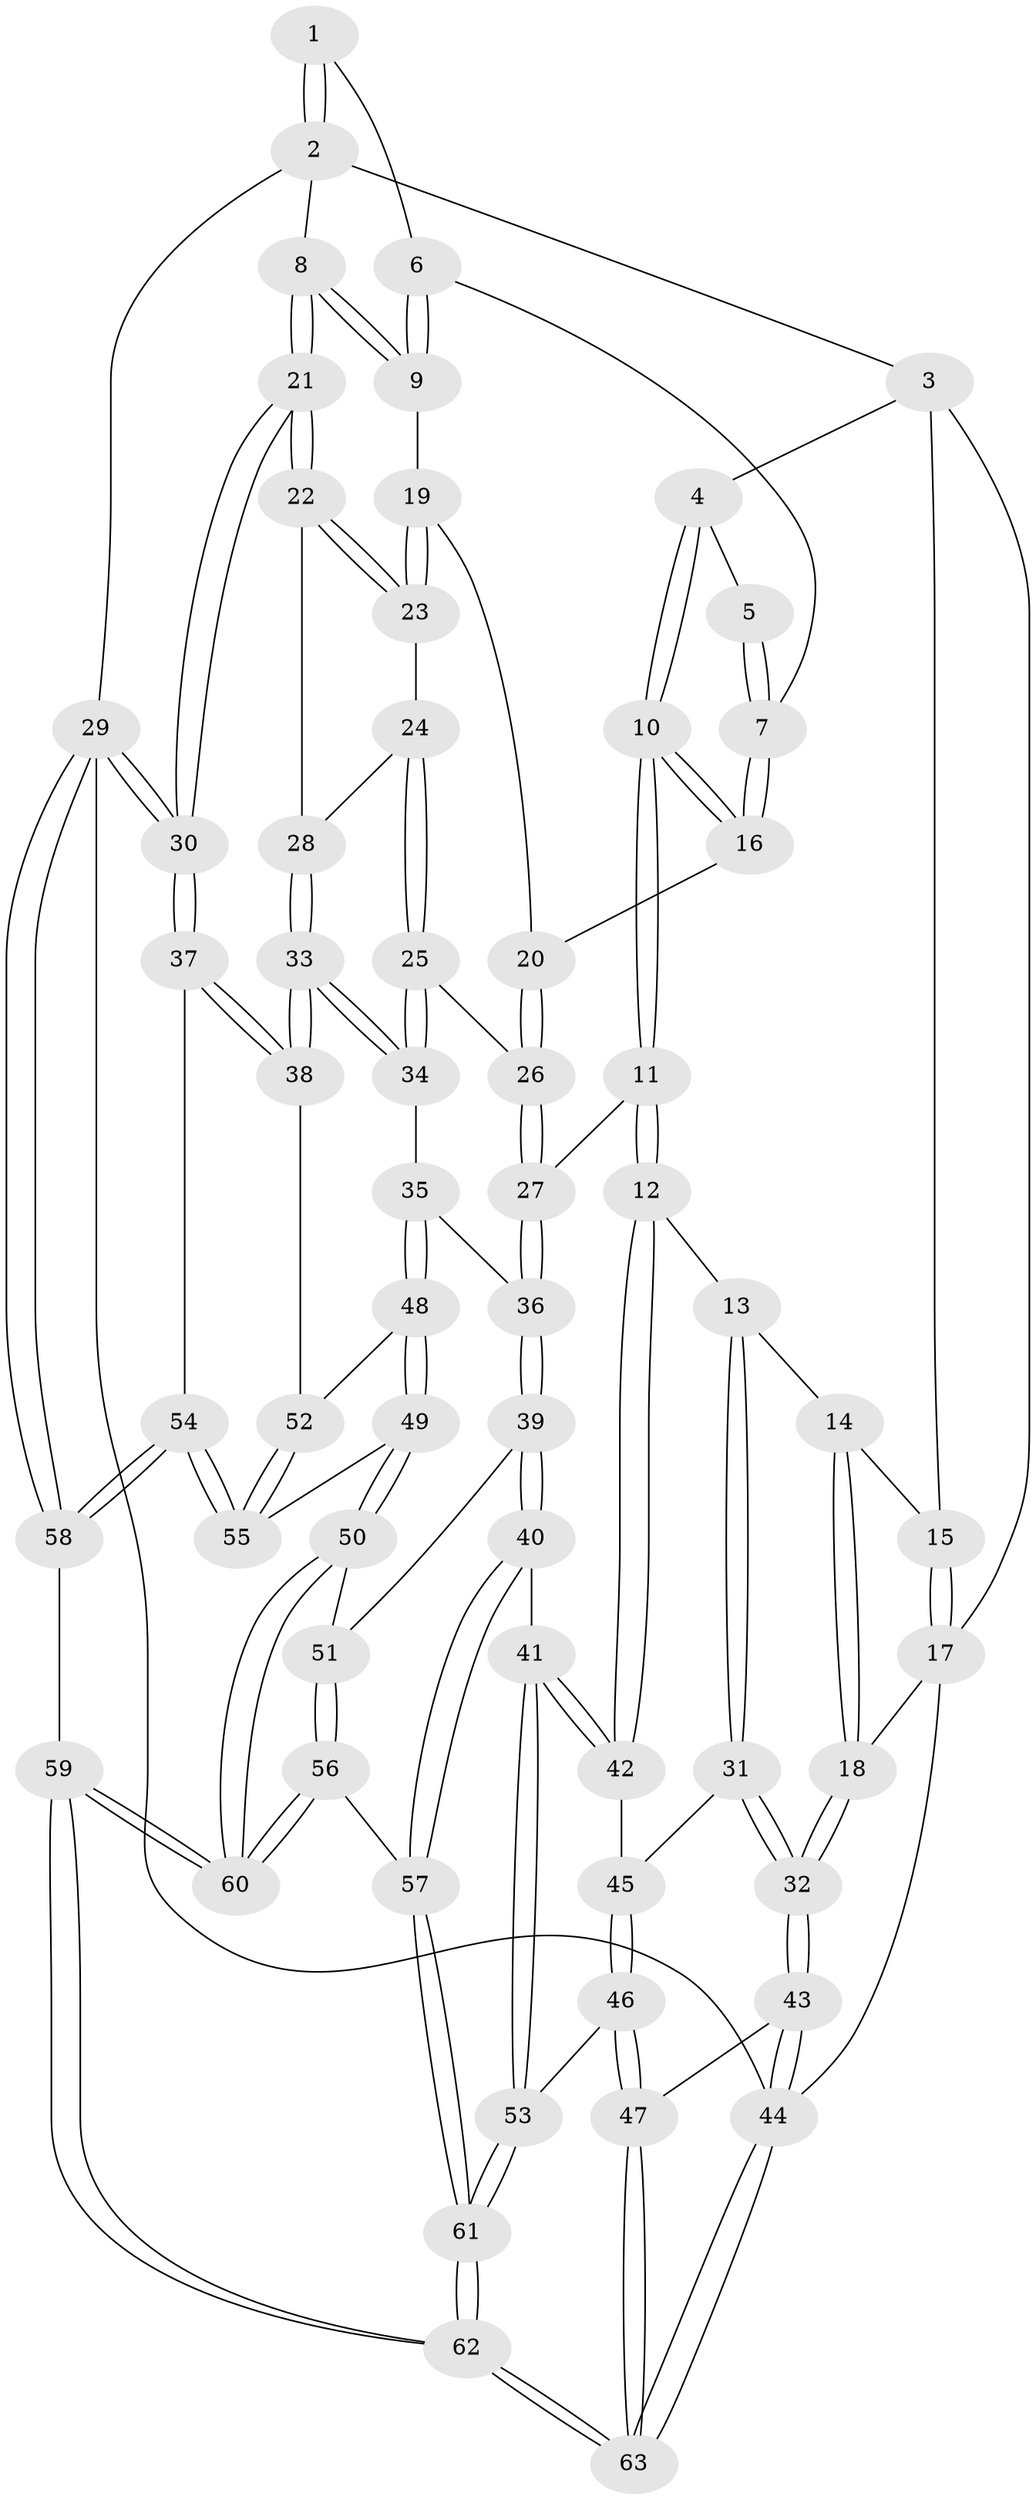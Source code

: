 // coarse degree distribution, {4: 0.2222222222222222, 3: 0.7555555555555555, 2: 0.022222222222222223}
// Generated by graph-tools (version 1.1) at 2025/38/03/04/25 23:38:21]
// undirected, 63 vertices, 154 edges
graph export_dot {
  node [color=gray90,style=filled];
  1 [pos="+0.9724742995186574+0"];
  2 [pos="+1+0"];
  3 [pos="+0.3499498779157456+0"];
  4 [pos="+0.36584449131443075+0"];
  5 [pos="+0.7904784437737269+0"];
  6 [pos="+0.8363628796322797+0.13234581370647794"];
  7 [pos="+0.6647158669681934+0.2680889807484849"];
  8 [pos="+1+0.1306919938041628"];
  9 [pos="+0.8616903136229255+0.32486561662123736"];
  10 [pos="+0.5458215633067579+0.3080901456782065"];
  11 [pos="+0.48714162006959416+0.4919271192377354"];
  12 [pos="+0.42052252424739733+0.5334376440704572"];
  13 [pos="+0.2780739929904898+0.47256066155714005"];
  14 [pos="+0.21085656280092266+0.2708210188359006"];
  15 [pos="+0.28241414315303204+0.040643390485622224"];
  16 [pos="+0.6370677694865992+0.2980799351433536"];
  17 [pos="+0+0.29821656647819633"];
  18 [pos="+0+0.43503162075613694"];
  19 [pos="+0.8601108959570266+0.3267188317107551"];
  20 [pos="+0.7362598666171585+0.334528711040017"];
  21 [pos="+1+0.4728475900667927"];
  22 [pos="+1+0.4773674231556477"];
  23 [pos="+0.88855165400952+0.41616168205241755"];
  24 [pos="+0.8380683290464452+0.5238545007932395"];
  25 [pos="+0.7940329470765252+0.5353067014669588"];
  26 [pos="+0.7898611753345042+0.5329125755871832"];
  27 [pos="+0.5141928704726245+0.5072430686933215"];
  28 [pos="+0.8995669327566648+0.5554644300839144"];
  29 [pos="+1+1"];
  30 [pos="+1+0.7450360731848067"];
  31 [pos="+0+0.5416533598277186"];
  32 [pos="+0+0.5382420449999125"];
  33 [pos="+0.9405295418667693+0.7079460968369095"];
  34 [pos="+0.778001624255883+0.6472085308626061"];
  35 [pos="+0.7213600394475548+0.7081772426514759"];
  36 [pos="+0.6652860334687068+0.6945222341006891"];
  37 [pos="+1+0.7394069444167266"];
  38 [pos="+0.9479119839323029+0.7166694157627739"];
  39 [pos="+0.5987477842240558+0.7699515190327053"];
  40 [pos="+0.45086756894708+0.7834136749481101"];
  41 [pos="+0.4193448799249994+0.7448779118573992"];
  42 [pos="+0.39634314226330997+0.6194070326580171"];
  43 [pos="+0+0.733556860021972"];
  44 [pos="+0+1"];
  45 [pos="+0.21273742228906709+0.6988668005647185"];
  46 [pos="+0.17331362304919815+0.8358105413752817"];
  47 [pos="+0.11108681975872477+0.8598419591138696"];
  48 [pos="+0.742295901395634+0.7546768587788506"];
  49 [pos="+0.7434272754950254+0.7894037220800435"];
  50 [pos="+0.7357116878000574+0.8126906758303721"];
  51 [pos="+0.6272259863449116+0.8299089477853118"];
  52 [pos="+0.9076434209424546+0.750351279388168"];
  53 [pos="+0.2647077747781737+0.8649884407326323"];
  54 [pos="+0.8725036403455334+0.9175291440561878"];
  55 [pos="+0.867156475839455+0.8318987788193687"];
  56 [pos="+0.596955201271061+0.9404335837936925"];
  57 [pos="+0.47453309260647625+0.8798893137562905"];
  58 [pos="+0.8090483341425204+1"];
  59 [pos="+0.7970091575731718+1"];
  60 [pos="+0.7643734159753417+1"];
  61 [pos="+0.34234376800219324+1"];
  62 [pos="+0.30259782759888865+1"];
  63 [pos="+0.13328130485487302+1"];
  1 -- 2;
  1 -- 2;
  1 -- 6;
  2 -- 3;
  2 -- 8;
  2 -- 29;
  3 -- 4;
  3 -- 15;
  3 -- 17;
  4 -- 5;
  4 -- 10;
  4 -- 10;
  5 -- 7;
  5 -- 7;
  6 -- 7;
  6 -- 9;
  6 -- 9;
  7 -- 16;
  7 -- 16;
  8 -- 9;
  8 -- 9;
  8 -- 21;
  8 -- 21;
  9 -- 19;
  10 -- 11;
  10 -- 11;
  10 -- 16;
  10 -- 16;
  11 -- 12;
  11 -- 12;
  11 -- 27;
  12 -- 13;
  12 -- 42;
  12 -- 42;
  13 -- 14;
  13 -- 31;
  13 -- 31;
  14 -- 15;
  14 -- 18;
  14 -- 18;
  15 -- 17;
  15 -- 17;
  16 -- 20;
  17 -- 18;
  17 -- 44;
  18 -- 32;
  18 -- 32;
  19 -- 20;
  19 -- 23;
  19 -- 23;
  20 -- 26;
  20 -- 26;
  21 -- 22;
  21 -- 22;
  21 -- 30;
  21 -- 30;
  22 -- 23;
  22 -- 23;
  22 -- 28;
  23 -- 24;
  24 -- 25;
  24 -- 25;
  24 -- 28;
  25 -- 26;
  25 -- 34;
  25 -- 34;
  26 -- 27;
  26 -- 27;
  27 -- 36;
  27 -- 36;
  28 -- 33;
  28 -- 33;
  29 -- 30;
  29 -- 30;
  29 -- 58;
  29 -- 58;
  29 -- 44;
  30 -- 37;
  30 -- 37;
  31 -- 32;
  31 -- 32;
  31 -- 45;
  32 -- 43;
  32 -- 43;
  33 -- 34;
  33 -- 34;
  33 -- 38;
  33 -- 38;
  34 -- 35;
  35 -- 36;
  35 -- 48;
  35 -- 48;
  36 -- 39;
  36 -- 39;
  37 -- 38;
  37 -- 38;
  37 -- 54;
  38 -- 52;
  39 -- 40;
  39 -- 40;
  39 -- 51;
  40 -- 41;
  40 -- 57;
  40 -- 57;
  41 -- 42;
  41 -- 42;
  41 -- 53;
  41 -- 53;
  42 -- 45;
  43 -- 44;
  43 -- 44;
  43 -- 47;
  44 -- 63;
  44 -- 63;
  45 -- 46;
  45 -- 46;
  46 -- 47;
  46 -- 47;
  46 -- 53;
  47 -- 63;
  47 -- 63;
  48 -- 49;
  48 -- 49;
  48 -- 52;
  49 -- 50;
  49 -- 50;
  49 -- 55;
  50 -- 51;
  50 -- 60;
  50 -- 60;
  51 -- 56;
  51 -- 56;
  52 -- 55;
  52 -- 55;
  53 -- 61;
  53 -- 61;
  54 -- 55;
  54 -- 55;
  54 -- 58;
  54 -- 58;
  56 -- 57;
  56 -- 60;
  56 -- 60;
  57 -- 61;
  57 -- 61;
  58 -- 59;
  59 -- 60;
  59 -- 60;
  59 -- 62;
  59 -- 62;
  61 -- 62;
  61 -- 62;
  62 -- 63;
  62 -- 63;
}
